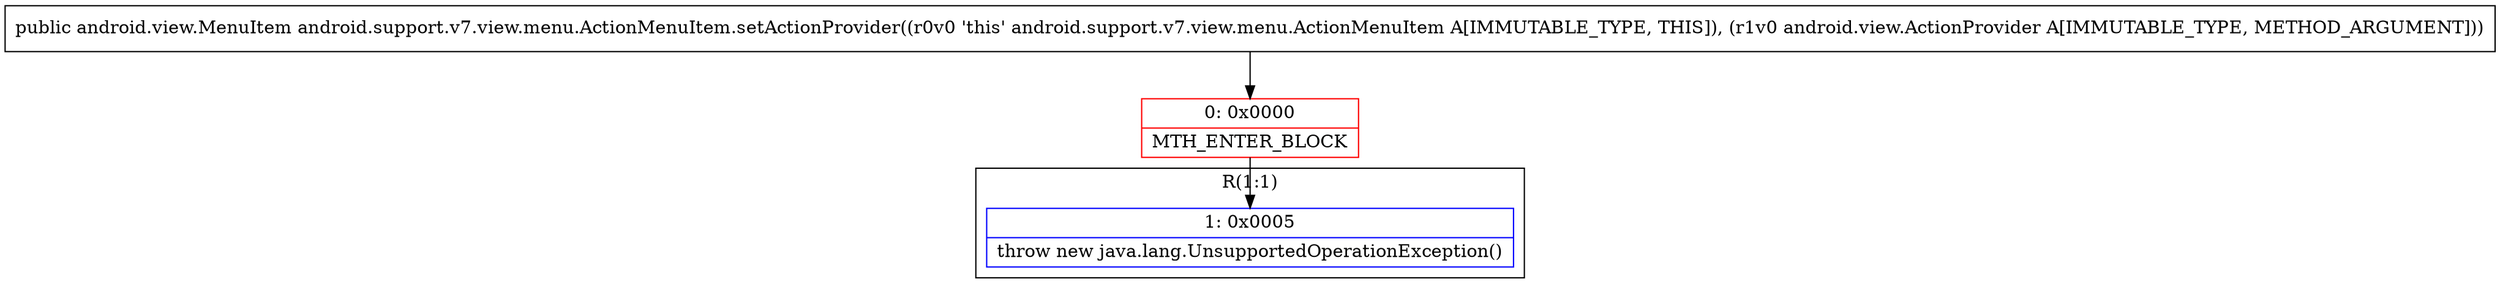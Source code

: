 digraph "CFG forandroid.support.v7.view.menu.ActionMenuItem.setActionProvider(Landroid\/view\/ActionProvider;)Landroid\/view\/MenuItem;" {
subgraph cluster_Region_391417330 {
label = "R(1:1)";
node [shape=record,color=blue];
Node_1 [shape=record,label="{1\:\ 0x0005|throw new java.lang.UnsupportedOperationException()\l}"];
}
Node_0 [shape=record,color=red,label="{0\:\ 0x0000|MTH_ENTER_BLOCK\l}"];
MethodNode[shape=record,label="{public android.view.MenuItem android.support.v7.view.menu.ActionMenuItem.setActionProvider((r0v0 'this' android.support.v7.view.menu.ActionMenuItem A[IMMUTABLE_TYPE, THIS]), (r1v0 android.view.ActionProvider A[IMMUTABLE_TYPE, METHOD_ARGUMENT])) }"];
MethodNode -> Node_0;
Node_0 -> Node_1;
}

